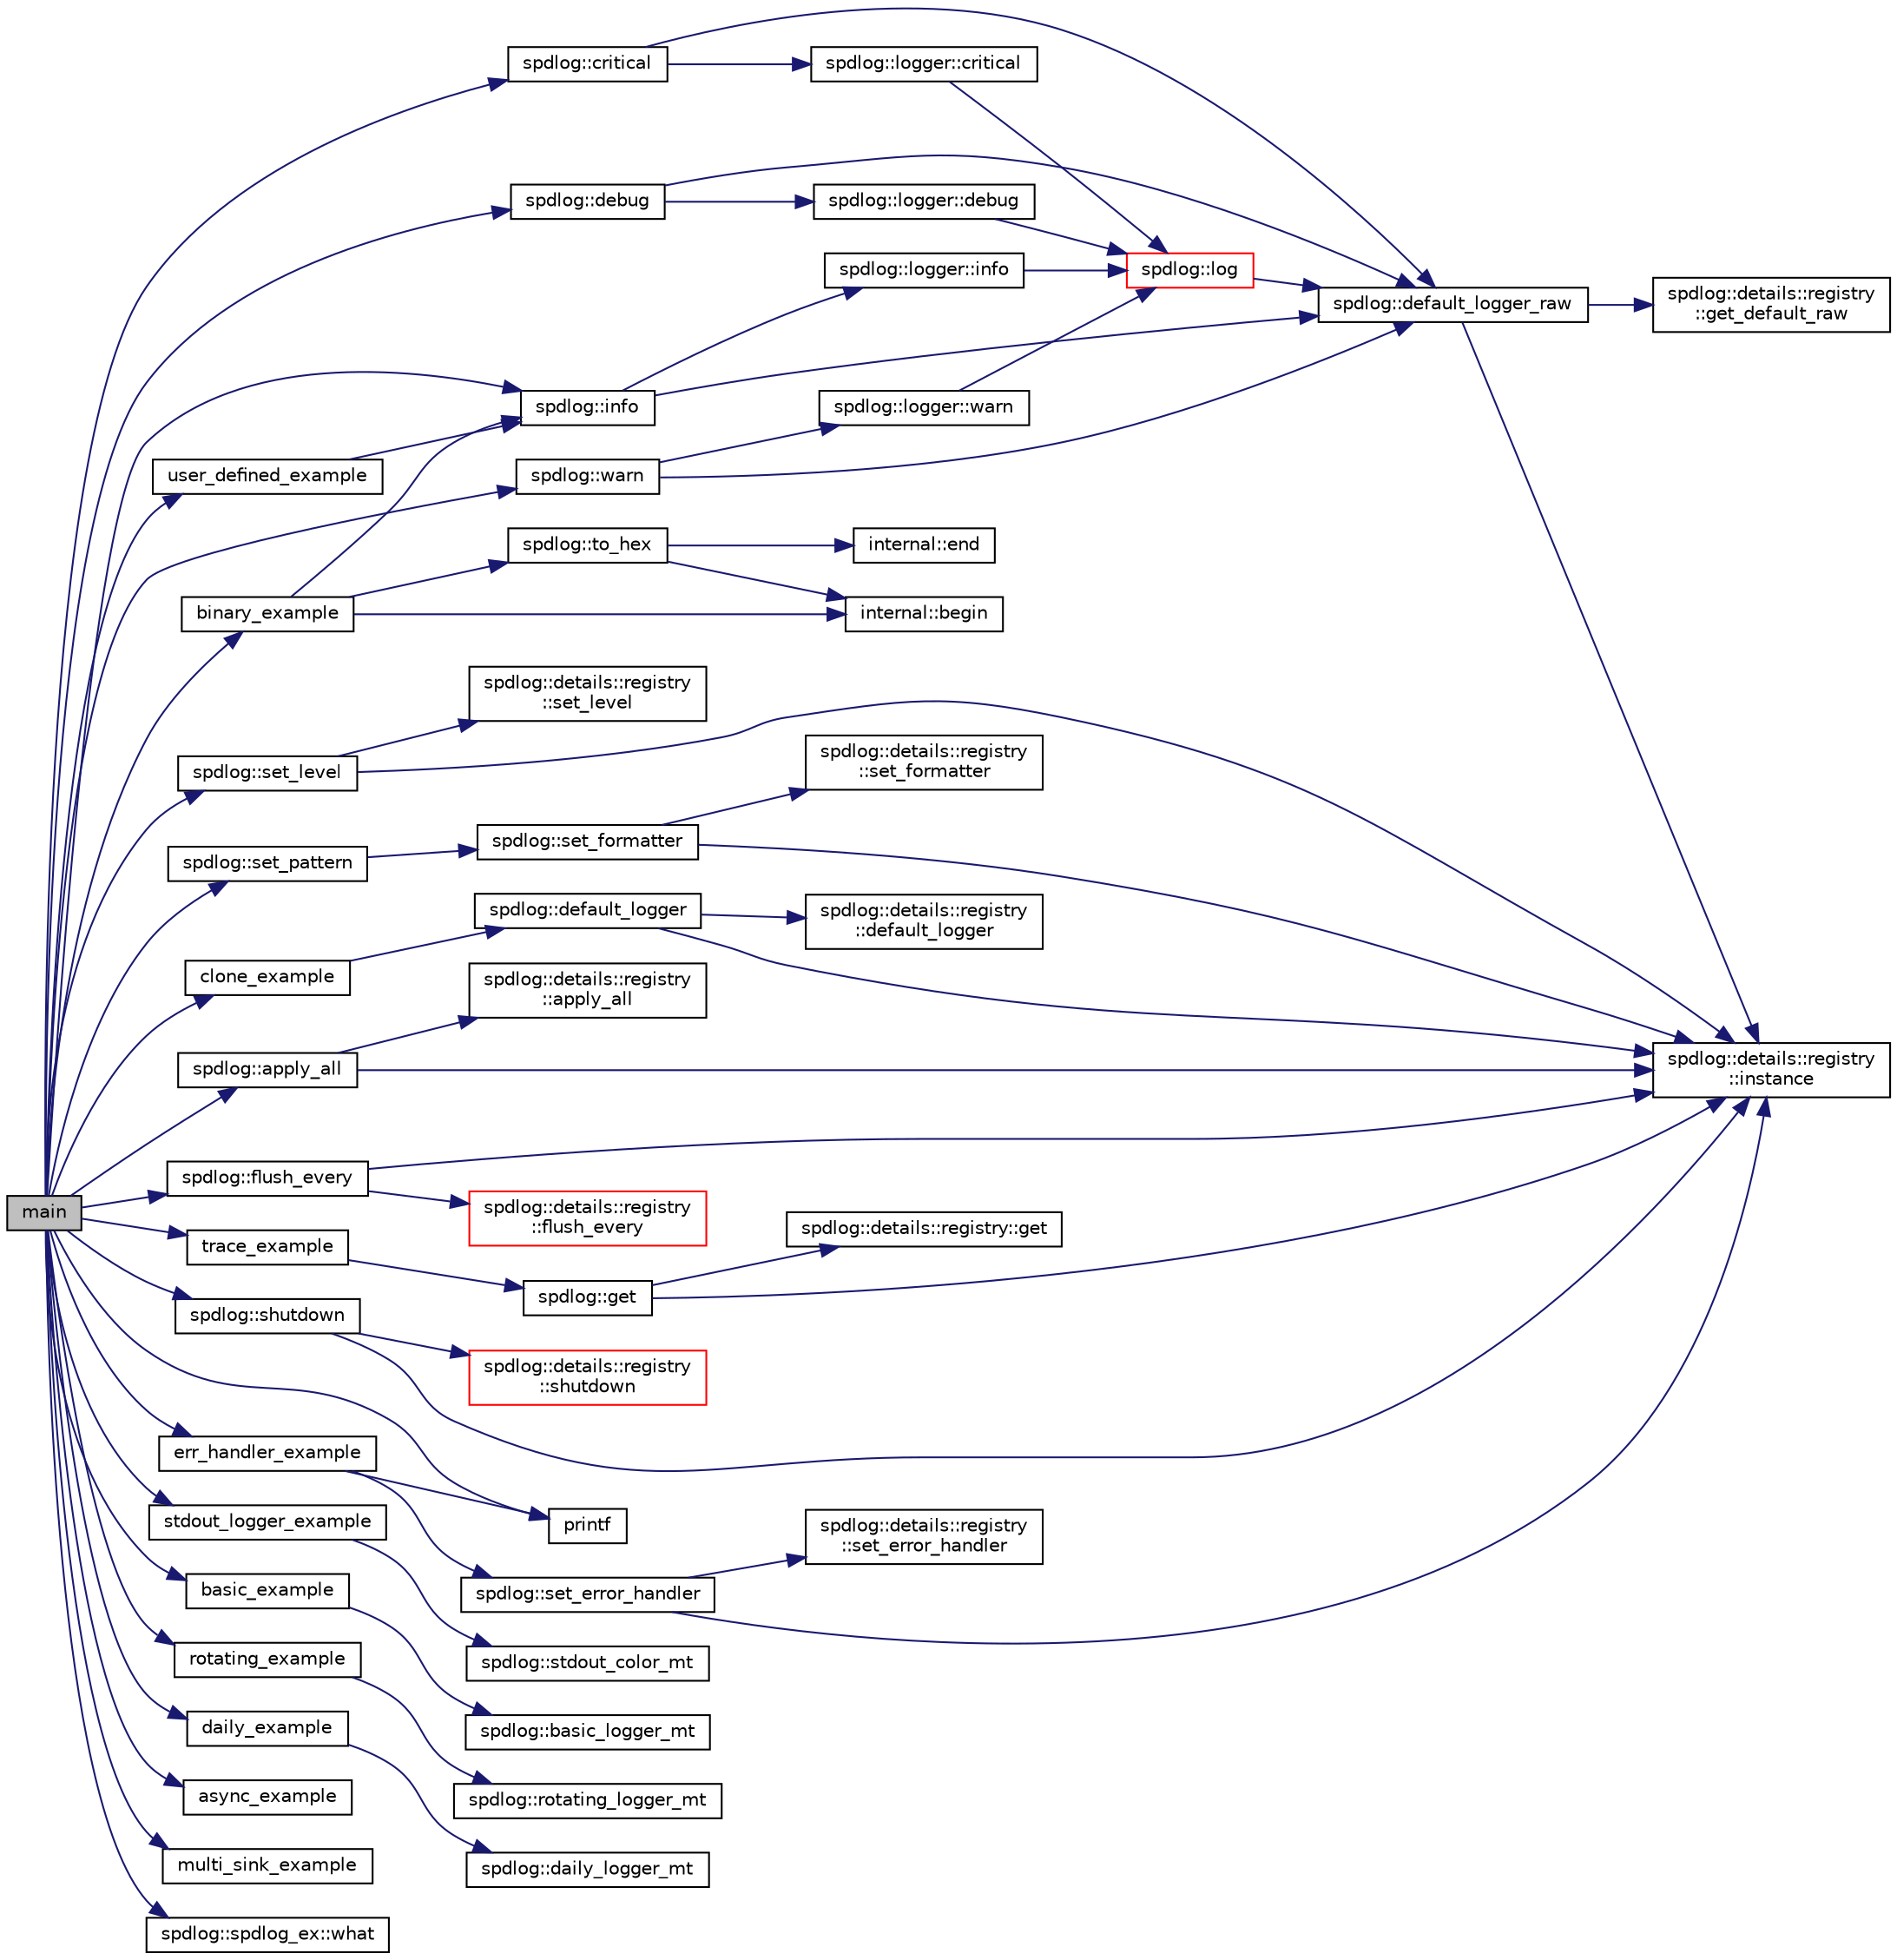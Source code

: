 digraph "main"
{
  edge [fontname="Helvetica",fontsize="10",labelfontname="Helvetica",labelfontsize="10"];
  node [fontname="Helvetica",fontsize="10",shape=record];
  rankdir="LR";
  Node1 [label="main",height=0.2,width=0.4,color="black", fillcolor="grey75", style="filled" fontcolor="black"];
  Node1 -> Node2 [color="midnightblue",fontsize="10",style="solid",fontname="Helvetica"];
  Node2 [label="spdlog::info",height=0.2,width=0.4,color="black", fillcolor="white", style="filled",URL="$namespacespdlog.html#aa28eab0ad170c43b6624bf698a12a1d2"];
  Node2 -> Node3 [color="midnightblue",fontsize="10",style="solid",fontname="Helvetica"];
  Node3 [label="spdlog::default_logger_raw",height=0.2,width=0.4,color="black", fillcolor="white", style="filled",URL="$namespacespdlog.html#a2c623c9fadba3efc09b48dac8a3990be"];
  Node3 -> Node4 [color="midnightblue",fontsize="10",style="solid",fontname="Helvetica"];
  Node4 [label="spdlog::details::registry\l::instance",height=0.2,width=0.4,color="black", fillcolor="white", style="filled",URL="$classspdlog_1_1details_1_1registry.html#a58a1bbb352f751f6b729bc57bfadd6be"];
  Node3 -> Node5 [color="midnightblue",fontsize="10",style="solid",fontname="Helvetica"];
  Node5 [label="spdlog::details::registry\l::get_default_raw",height=0.2,width=0.4,color="black", fillcolor="white", style="filled",URL="$classspdlog_1_1details_1_1registry.html#a1fd3bc96c2a7be1af1841f5980cd5f4c"];
  Node2 -> Node6 [color="midnightblue",fontsize="10",style="solid",fontname="Helvetica"];
  Node6 [label="spdlog::logger::info",height=0.2,width=0.4,color="black", fillcolor="white", style="filled",URL="$classspdlog_1_1logger.html#ab9862f48bf0a87b8f3532d36d404235a"];
  Node6 -> Node7 [color="midnightblue",fontsize="10",style="solid",fontname="Helvetica"];
  Node7 [label="spdlog::log",height=0.2,width=0.4,color="red", fillcolor="white", style="filled",URL="$namespacespdlog.html#a097f7ede3465a0c9cb7e4d8bfa99bd54"];
  Node7 -> Node3 [color="midnightblue",fontsize="10",style="solid",fontname="Helvetica"];
  Node1 -> Node8 [color="midnightblue",fontsize="10",style="solid",fontname="Helvetica"];
  Node8 [label="spdlog::warn",height=0.2,width=0.4,color="black", fillcolor="white", style="filled",URL="$namespacespdlog.html#a71d5d744f89b2ff8241c95edd72d0dd1"];
  Node8 -> Node3 [color="midnightblue",fontsize="10",style="solid",fontname="Helvetica"];
  Node8 -> Node9 [color="midnightblue",fontsize="10",style="solid",fontname="Helvetica"];
  Node9 [label="spdlog::logger::warn",height=0.2,width=0.4,color="black", fillcolor="white", style="filled",URL="$classspdlog_1_1logger.html#a0382864b4285f133aea148baf896bbba"];
  Node9 -> Node7 [color="midnightblue",fontsize="10",style="solid",fontname="Helvetica"];
  Node1 -> Node10 [color="midnightblue",fontsize="10",style="solid",fontname="Helvetica"];
  Node10 [label="spdlog::critical",height=0.2,width=0.4,color="black", fillcolor="white", style="filled",URL="$namespacespdlog.html#a2888f195cff657a62f78800b3f4f433b"];
  Node10 -> Node3 [color="midnightblue",fontsize="10",style="solid",fontname="Helvetica"];
  Node10 -> Node11 [color="midnightblue",fontsize="10",style="solid",fontname="Helvetica"];
  Node11 [label="spdlog::logger::critical",height=0.2,width=0.4,color="black", fillcolor="white", style="filled",URL="$classspdlog_1_1logger.html#af5194daad87b79f4bc3d298ad5a3eb08"];
  Node11 -> Node7 [color="midnightblue",fontsize="10",style="solid",fontname="Helvetica"];
  Node1 -> Node12 [color="midnightblue",fontsize="10",style="solid",fontname="Helvetica"];
  Node12 [label="spdlog::set_level",height=0.2,width=0.4,color="black", fillcolor="white", style="filled",URL="$namespacespdlog.html#a9f952c6a1e1114b474aff89965261a1b"];
  Node12 -> Node4 [color="midnightblue",fontsize="10",style="solid",fontname="Helvetica"];
  Node12 -> Node13 [color="midnightblue",fontsize="10",style="solid",fontname="Helvetica"];
  Node13 [label="spdlog::details::registry\l::set_level",height=0.2,width=0.4,color="black", fillcolor="white", style="filled",URL="$classspdlog_1_1details_1_1registry.html#a4b8494e781ed3151586b307cca63edb7"];
  Node1 -> Node14 [color="midnightblue",fontsize="10",style="solid",fontname="Helvetica"];
  Node14 [label="spdlog::debug",height=0.2,width=0.4,color="black", fillcolor="white", style="filled",URL="$namespacespdlog.html#a1fe043ac565dfec785bab6dd68687657"];
  Node14 -> Node3 [color="midnightblue",fontsize="10",style="solid",fontname="Helvetica"];
  Node14 -> Node15 [color="midnightblue",fontsize="10",style="solid",fontname="Helvetica"];
  Node15 [label="spdlog::logger::debug",height=0.2,width=0.4,color="black", fillcolor="white", style="filled",URL="$classspdlog_1_1logger.html#abccd1b923dcc02f7ab27bddc62d249e4"];
  Node15 -> Node7 [color="midnightblue",fontsize="10",style="solid",fontname="Helvetica"];
  Node1 -> Node16 [color="midnightblue",fontsize="10",style="solid",fontname="Helvetica"];
  Node16 [label="spdlog::set_pattern",height=0.2,width=0.4,color="black", fillcolor="white", style="filled",URL="$namespacespdlog.html#a638029f343e8dd2393d62288b1eb095e"];
  Node16 -> Node17 [color="midnightblue",fontsize="10",style="solid",fontname="Helvetica"];
  Node17 [label="spdlog::set_formatter",height=0.2,width=0.4,color="black", fillcolor="white", style="filled",URL="$namespacespdlog.html#a83007016a4f374c8efcc738eee5b7290"];
  Node17 -> Node4 [color="midnightblue",fontsize="10",style="solid",fontname="Helvetica"];
  Node17 -> Node18 [color="midnightblue",fontsize="10",style="solid",fontname="Helvetica"];
  Node18 [label="spdlog::details::registry\l::set_formatter",height=0.2,width=0.4,color="black", fillcolor="white", style="filled",URL="$classspdlog_1_1details_1_1registry.html#a8f8dcb7f6b7987716cfbcb92bbe96517"];
  Node1 -> Node19 [color="midnightblue",fontsize="10",style="solid",fontname="Helvetica"];
  Node19 [label="stdout_logger_example",height=0.2,width=0.4,color="black", fillcolor="white", style="filled",URL="$example_8cpp.html#a31e12ea4ab151b49ba889a37e323937f"];
  Node19 -> Node20 [color="midnightblue",fontsize="10",style="solid",fontname="Helvetica"];
  Node20 [label="spdlog::stdout_color_mt",height=0.2,width=0.4,color="black", fillcolor="white", style="filled",URL="$namespacespdlog.html#a903467b7174af13d10f2f29ae9bd4a6e"];
  Node1 -> Node21 [color="midnightblue",fontsize="10",style="solid",fontname="Helvetica"];
  Node21 [label="basic_example",height=0.2,width=0.4,color="black", fillcolor="white", style="filled",URL="$example_8cpp.html#a710876da410305e94b723096ba130cbe"];
  Node21 -> Node22 [color="midnightblue",fontsize="10",style="solid",fontname="Helvetica"];
  Node22 [label="spdlog::basic_logger_mt",height=0.2,width=0.4,color="black", fillcolor="white", style="filled",URL="$namespacespdlog.html#abd73a6177edaccb77048bf47e3f8ad23"];
  Node1 -> Node23 [color="midnightblue",fontsize="10",style="solid",fontname="Helvetica"];
  Node23 [label="rotating_example",height=0.2,width=0.4,color="black", fillcolor="white", style="filled",URL="$example_8cpp.html#a4635fb794f9d22fbafe3b8a72de49647"];
  Node23 -> Node24 [color="midnightblue",fontsize="10",style="solid",fontname="Helvetica"];
  Node24 [label="spdlog::rotating_logger_mt",height=0.2,width=0.4,color="black", fillcolor="white", style="filled",URL="$namespacespdlog.html#a42401c73c1dede7000852f7229b7aa9c"];
  Node1 -> Node25 [color="midnightblue",fontsize="10",style="solid",fontname="Helvetica"];
  Node25 [label="daily_example",height=0.2,width=0.4,color="black", fillcolor="white", style="filled",URL="$example_8cpp.html#a00a5dfe5cfe9f422089e2a2d4054ccee"];
  Node25 -> Node26 [color="midnightblue",fontsize="10",style="solid",fontname="Helvetica"];
  Node26 [label="spdlog::daily_logger_mt",height=0.2,width=0.4,color="black", fillcolor="white", style="filled",URL="$namespacespdlog.html#aeab720351e32788bc6cdf8ada42b0f1f"];
  Node1 -> Node27 [color="midnightblue",fontsize="10",style="solid",fontname="Helvetica"];
  Node27 [label="clone_example",height=0.2,width=0.4,color="black", fillcolor="white", style="filled",URL="$example_8cpp.html#afaef5159f40cd188c22449a48c33689c"];
  Node27 -> Node28 [color="midnightblue",fontsize="10",style="solid",fontname="Helvetica"];
  Node28 [label="spdlog::default_logger",height=0.2,width=0.4,color="black", fillcolor="white", style="filled",URL="$namespacespdlog.html#a9e6a16853c325306188a7f6f642eba94"];
  Node28 -> Node4 [color="midnightblue",fontsize="10",style="solid",fontname="Helvetica"];
  Node28 -> Node29 [color="midnightblue",fontsize="10",style="solid",fontname="Helvetica"];
  Node29 [label="spdlog::details::registry\l::default_logger",height=0.2,width=0.4,color="black", fillcolor="white", style="filled",URL="$classspdlog_1_1details_1_1registry.html#af6c1f16e0433b6400aef5219fa1b81ea"];
  Node1 -> Node30 [color="midnightblue",fontsize="10",style="solid",fontname="Helvetica"];
  Node30 [label="async_example",height=0.2,width=0.4,color="black", fillcolor="white", style="filled",URL="$example_8cpp.html#ae8d0f84d4a432e50029e22d447a32399"];
  Node1 -> Node31 [color="midnightblue",fontsize="10",style="solid",fontname="Helvetica"];
  Node31 [label="binary_example",height=0.2,width=0.4,color="black", fillcolor="white", style="filled",URL="$example_8cpp.html#a2e05f77fb3f2674bac54750230c694dd"];
  Node31 -> Node2 [color="midnightblue",fontsize="10",style="solid",fontname="Helvetica"];
  Node31 -> Node32 [color="midnightblue",fontsize="10",style="solid",fontname="Helvetica"];
  Node32 [label="spdlog::to_hex",height=0.2,width=0.4,color="black", fillcolor="white", style="filled",URL="$namespacespdlog.html#acd3f4323bb627945b4cecbbbc62770ef"];
  Node32 -> Node33 [color="midnightblue",fontsize="10",style="solid",fontname="Helvetica"];
  Node33 [label="internal::begin",height=0.2,width=0.4,color="black", fillcolor="white", style="filled",URL="$namespaceinternal.html#a265f36d9dee68d3f44381347ef2fd5cb"];
  Node32 -> Node34 [color="midnightblue",fontsize="10",style="solid",fontname="Helvetica"];
  Node34 [label="internal::end",height=0.2,width=0.4,color="black", fillcolor="white", style="filled",URL="$namespaceinternal.html#a94820de1710dc8038fa6f188adfe299b"];
  Node31 -> Node33 [color="midnightblue",fontsize="10",style="solid",fontname="Helvetica"];
  Node1 -> Node35 [color="midnightblue",fontsize="10",style="solid",fontname="Helvetica"];
  Node35 [label="multi_sink_example",height=0.2,width=0.4,color="black", fillcolor="white", style="filled",URL="$example_8cpp.html#acf743b98048151a5d21ef9e18f0476ae"];
  Node1 -> Node36 [color="midnightblue",fontsize="10",style="solid",fontname="Helvetica"];
  Node36 [label="user_defined_example",height=0.2,width=0.4,color="black", fillcolor="white", style="filled",URL="$example_8cpp.html#a33e5031a84de450b97c6baa66a88d234"];
  Node36 -> Node2 [color="midnightblue",fontsize="10",style="solid",fontname="Helvetica"];
  Node1 -> Node37 [color="midnightblue",fontsize="10",style="solid",fontname="Helvetica"];
  Node37 [label="err_handler_example",height=0.2,width=0.4,color="black", fillcolor="white", style="filled",URL="$example_8cpp.html#afdb3d98f0ed84d35fc4f67ee6cc6abf8"];
  Node37 -> Node38 [color="midnightblue",fontsize="10",style="solid",fontname="Helvetica"];
  Node38 [label="spdlog::set_error_handler",height=0.2,width=0.4,color="black", fillcolor="white", style="filled",URL="$namespacespdlog.html#aff4886a7bf8585815d8fd1f819f91be0"];
  Node38 -> Node4 [color="midnightblue",fontsize="10",style="solid",fontname="Helvetica"];
  Node38 -> Node39 [color="midnightblue",fontsize="10",style="solid",fontname="Helvetica"];
  Node39 [label="spdlog::details::registry\l::set_error_handler",height=0.2,width=0.4,color="black", fillcolor="white", style="filled",URL="$classspdlog_1_1details_1_1registry.html#a47543b9b7ebe0dc3664cfd5f3e385905"];
  Node37 -> Node40 [color="midnightblue",fontsize="10",style="solid",fontname="Helvetica"];
  Node40 [label="printf",height=0.2,width=0.4,color="black", fillcolor="white", style="filled",URL="$printf_8h.html#acf8661934d19c3adc4cadd95a1f2387a"];
  Node1 -> Node41 [color="midnightblue",fontsize="10",style="solid",fontname="Helvetica"];
  Node41 [label="trace_example",height=0.2,width=0.4,color="black", fillcolor="white", style="filled",URL="$example_8cpp.html#a533bc5d6714f6c6f08a2a9396b5f37cf"];
  Node41 -> Node42 [color="midnightblue",fontsize="10",style="solid",fontname="Helvetica"];
  Node42 [label="spdlog::get",height=0.2,width=0.4,color="black", fillcolor="white", style="filled",URL="$namespacespdlog.html#a658d68d4ebdb11793b1e78582f108674"];
  Node42 -> Node4 [color="midnightblue",fontsize="10",style="solid",fontname="Helvetica"];
  Node42 -> Node43 [color="midnightblue",fontsize="10",style="solid",fontname="Helvetica"];
  Node43 [label="spdlog::details::registry::get",height=0.2,width=0.4,color="black", fillcolor="white", style="filled",URL="$classspdlog_1_1details_1_1registry.html#a43cb4919dd9f66cf4eeeeaf9774caade"];
  Node1 -> Node44 [color="midnightblue",fontsize="10",style="solid",fontname="Helvetica"];
  Node44 [label="spdlog::flush_every",height=0.2,width=0.4,color="black", fillcolor="white", style="filled",URL="$namespacespdlog.html#a70d5763d644df282a67999baf4680dde"];
  Node44 -> Node4 [color="midnightblue",fontsize="10",style="solid",fontname="Helvetica"];
  Node44 -> Node45 [color="midnightblue",fontsize="10",style="solid",fontname="Helvetica"];
  Node45 [label="spdlog::details::registry\l::flush_every",height=0.2,width=0.4,color="red", fillcolor="white", style="filled",URL="$classspdlog_1_1details_1_1registry.html#a78eb75a31640c0bb204d7f2123ba825c"];
  Node1 -> Node46 [color="midnightblue",fontsize="10",style="solid",fontname="Helvetica"];
  Node46 [label="spdlog::apply_all",height=0.2,width=0.4,color="black", fillcolor="white", style="filled",URL="$namespacespdlog.html#a33b888a87a0fccc7b7dd5b89413ce6b7"];
  Node46 -> Node4 [color="midnightblue",fontsize="10",style="solid",fontname="Helvetica"];
  Node46 -> Node47 [color="midnightblue",fontsize="10",style="solid",fontname="Helvetica"];
  Node47 [label="spdlog::details::registry\l::apply_all",height=0.2,width=0.4,color="black", fillcolor="white", style="filled",URL="$classspdlog_1_1details_1_1registry.html#a781454ea62603cfaebddf14ec2ec9985"];
  Node1 -> Node48 [color="midnightblue",fontsize="10",style="solid",fontname="Helvetica"];
  Node48 [label="spdlog::shutdown",height=0.2,width=0.4,color="black", fillcolor="white", style="filled",URL="$namespacespdlog.html#a38b5c05a859763c5e350e8ec3da9e328"];
  Node48 -> Node4 [color="midnightblue",fontsize="10",style="solid",fontname="Helvetica"];
  Node48 -> Node49 [color="midnightblue",fontsize="10",style="solid",fontname="Helvetica"];
  Node49 [label="spdlog::details::registry\l::shutdown",height=0.2,width=0.4,color="red", fillcolor="white", style="filled",URL="$classspdlog_1_1details_1_1registry.html#ac93f888f316b0488414771ad6533b6a9"];
  Node1 -> Node40 [color="midnightblue",fontsize="10",style="solid",fontname="Helvetica"];
  Node1 -> Node50 [color="midnightblue",fontsize="10",style="solid",fontname="Helvetica"];
  Node50 [label="spdlog::spdlog_ex::what",height=0.2,width=0.4,color="black", fillcolor="white", style="filled",URL="$classspdlog_1_1spdlog__ex.html#a9a9b9a7981e472cad06d453e368b6195"];
}
